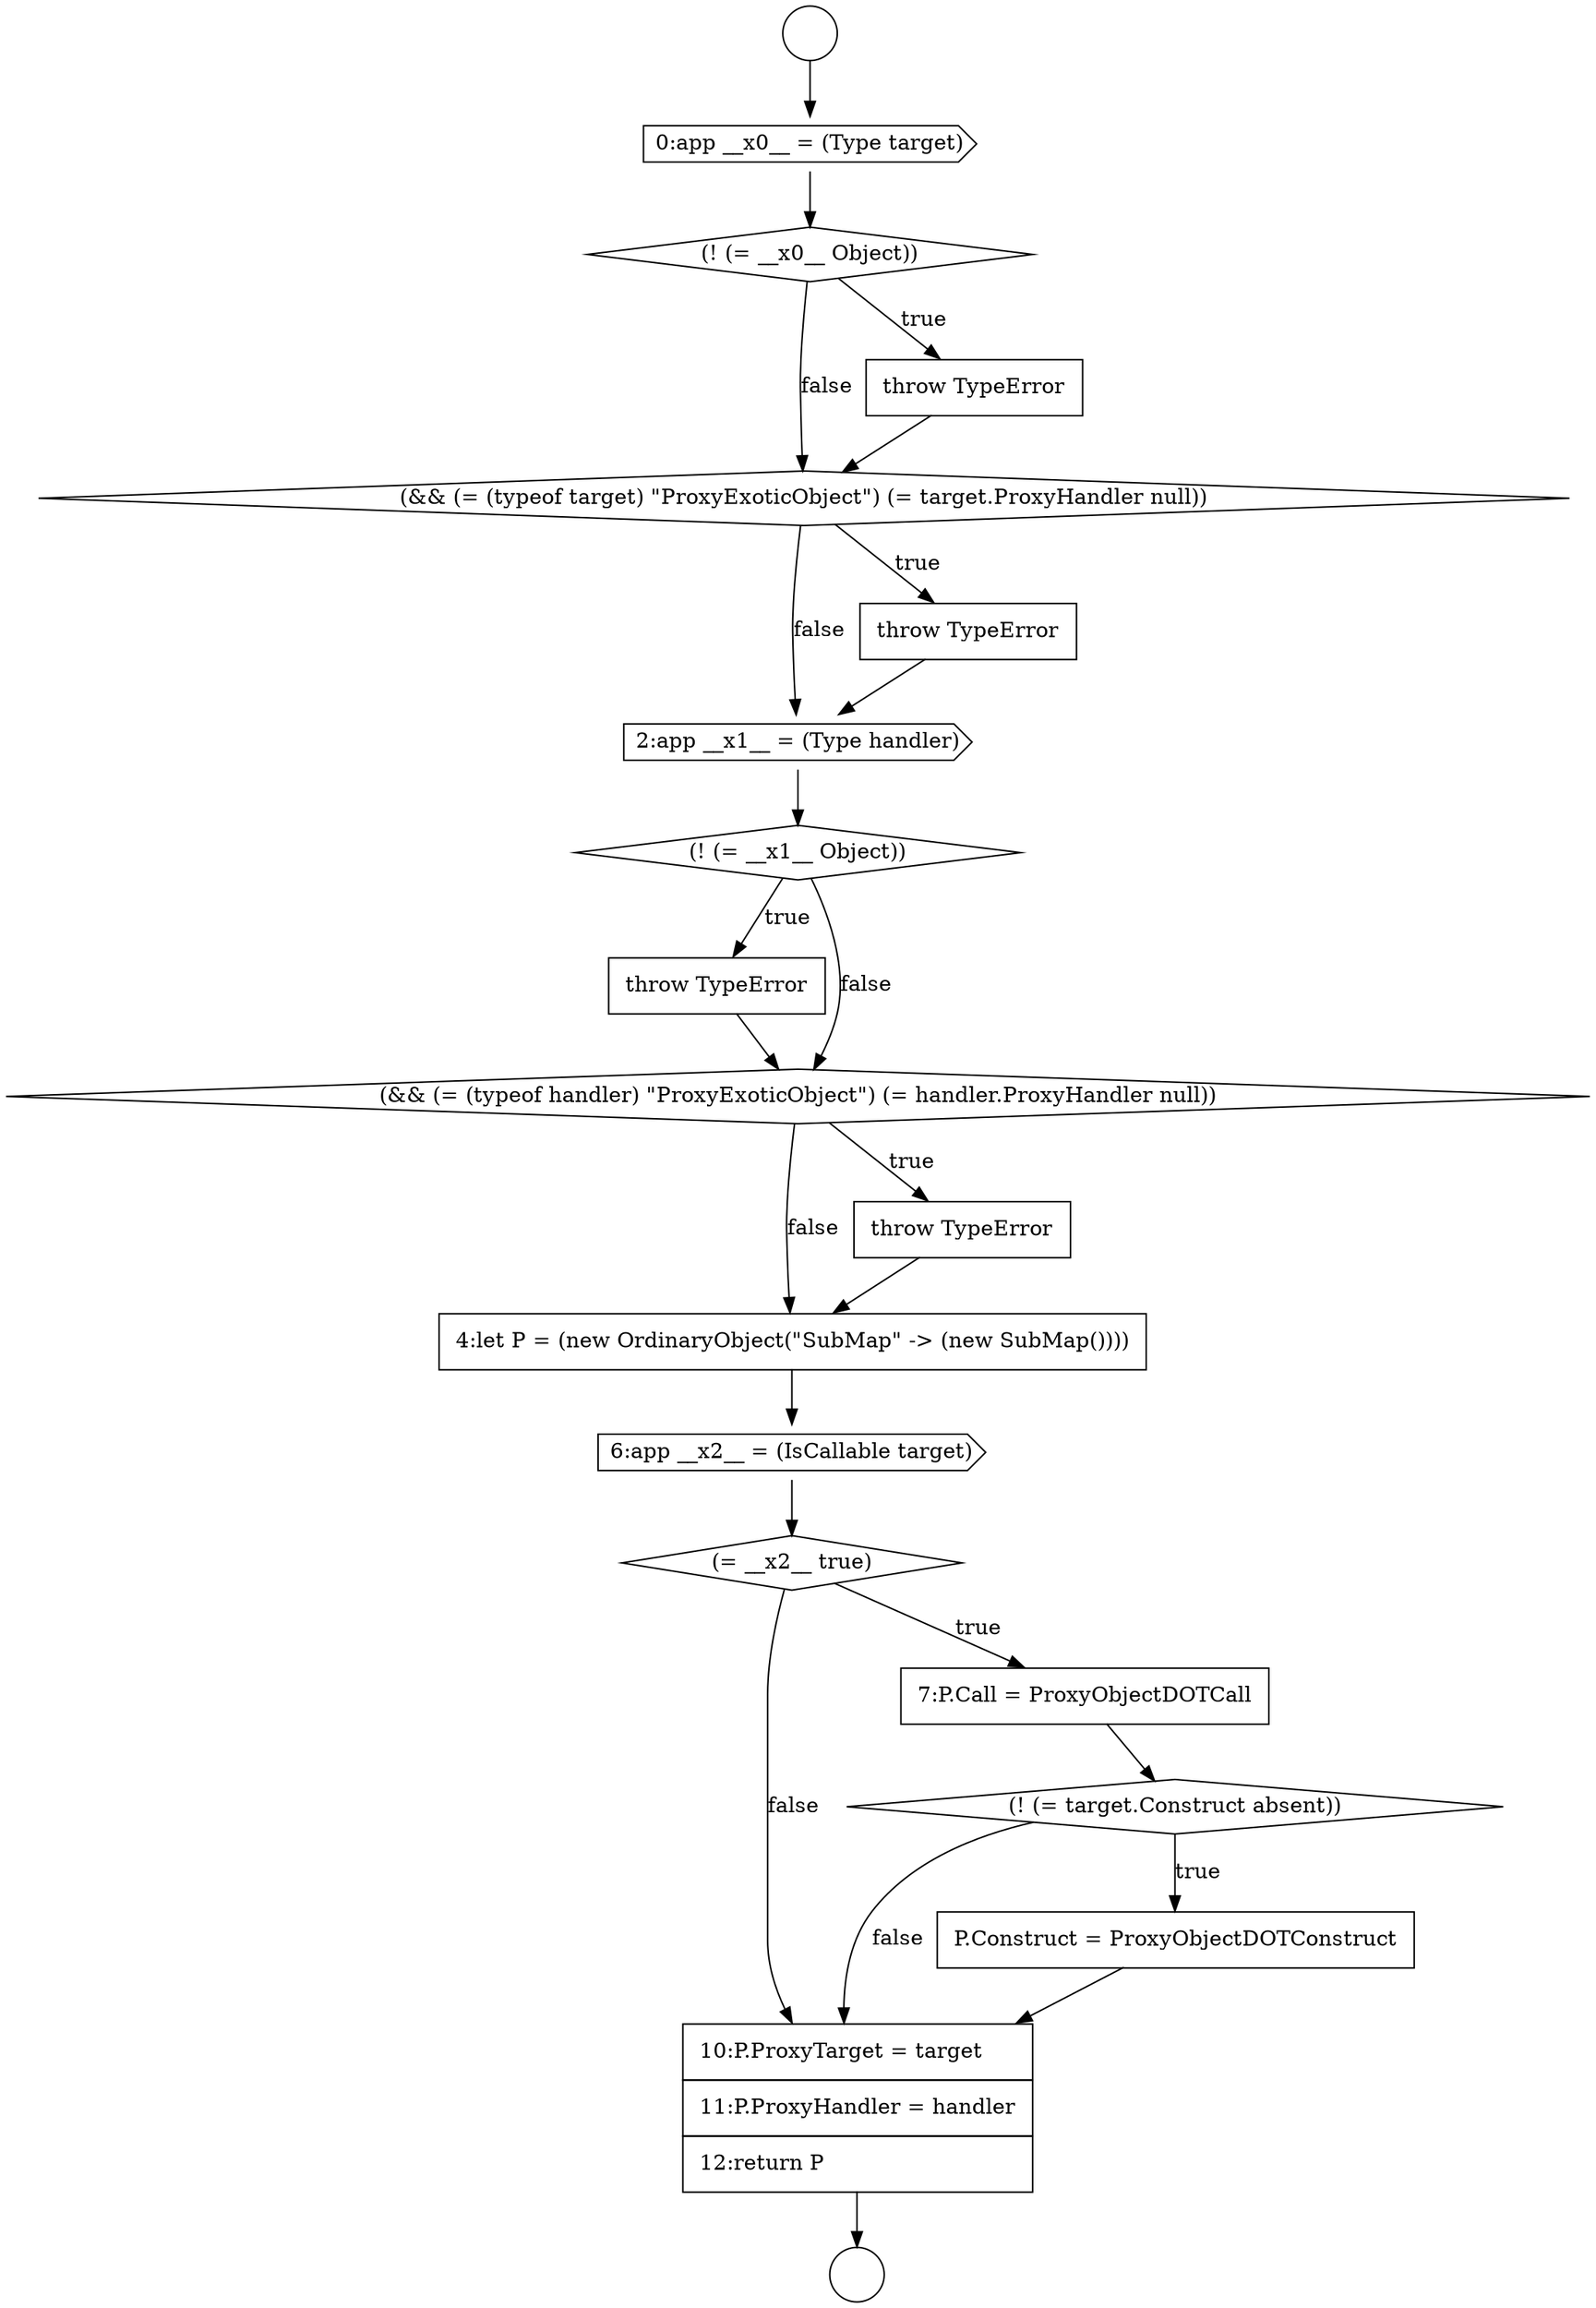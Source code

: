 digraph {
  node3021 [shape=none, margin=0, label=<<font color="black">
    <table border="0" cellborder="1" cellspacing="0" cellpadding="10">
      <tr><td align="left">4:let P = (new OrdinaryObject(&quot;SubMap&quot; -&gt; (new SubMap())))</td></tr>
    </table>
  </font>> color="black" fillcolor="white" style=filled]
  node3012 [shape=diamond, label=<<font color="black">(! (= __x0__ Object))</font>> color="black" fillcolor="white" style=filled]
  node3017 [shape=diamond, label=<<font color="black">(! (= __x1__ Object))</font>> color="black" fillcolor="white" style=filled]
  node3014 [shape=diamond, label=<<font color="black">(&amp;&amp; (= (typeof target) &quot;ProxyExoticObject&quot;) (= target.ProxyHandler null))</font>> color="black" fillcolor="white" style=filled]
  node3011 [shape=cds, label=<<font color="black">0:app __x0__ = (Type target)</font>> color="black" fillcolor="white" style=filled]
  node3022 [shape=cds, label=<<font color="black">6:app __x2__ = (IsCallable target)</font>> color="black" fillcolor="white" style=filled]
  node3018 [shape=none, margin=0, label=<<font color="black">
    <table border="0" cellborder="1" cellspacing="0" cellpadding="10">
      <tr><td align="left">throw TypeError</td></tr>
    </table>
  </font>> color="black" fillcolor="white" style=filled]
  node3010 [shape=circle label=" " color="black" fillcolor="white" style=filled]
  node3023 [shape=diamond, label=<<font color="black">(= __x2__ true)</font>> color="black" fillcolor="white" style=filled]
  node3027 [shape=none, margin=0, label=<<font color="black">
    <table border="0" cellborder="1" cellspacing="0" cellpadding="10">
      <tr><td align="left">10:P.ProxyTarget = target</td></tr>
      <tr><td align="left">11:P.ProxyHandler = handler</td></tr>
      <tr><td align="left">12:return P</td></tr>
    </table>
  </font>> color="black" fillcolor="white" style=filled]
  node3016 [shape=cds, label=<<font color="black">2:app __x1__ = (Type handler)</font>> color="black" fillcolor="white" style=filled]
  node3009 [shape=circle label=" " color="black" fillcolor="white" style=filled]
  node3024 [shape=none, margin=0, label=<<font color="black">
    <table border="0" cellborder="1" cellspacing="0" cellpadding="10">
      <tr><td align="left">7:P.Call = ProxyObjectDOTCall</td></tr>
    </table>
  </font>> color="black" fillcolor="white" style=filled]
  node3015 [shape=none, margin=0, label=<<font color="black">
    <table border="0" cellborder="1" cellspacing="0" cellpadding="10">
      <tr><td align="left">throw TypeError</td></tr>
    </table>
  </font>> color="black" fillcolor="white" style=filled]
  node3013 [shape=none, margin=0, label=<<font color="black">
    <table border="0" cellborder="1" cellspacing="0" cellpadding="10">
      <tr><td align="left">throw TypeError</td></tr>
    </table>
  </font>> color="black" fillcolor="white" style=filled]
  node3019 [shape=diamond, label=<<font color="black">(&amp;&amp; (= (typeof handler) &quot;ProxyExoticObject&quot;) (= handler.ProxyHandler null))</font>> color="black" fillcolor="white" style=filled]
  node3026 [shape=none, margin=0, label=<<font color="black">
    <table border="0" cellborder="1" cellspacing="0" cellpadding="10">
      <tr><td align="left">P.Construct = ProxyObjectDOTConstruct</td></tr>
    </table>
  </font>> color="black" fillcolor="white" style=filled]
  node3025 [shape=diamond, label=<<font color="black">(! (= target.Construct absent))</font>> color="black" fillcolor="white" style=filled]
  node3020 [shape=none, margin=0, label=<<font color="black">
    <table border="0" cellborder="1" cellspacing="0" cellpadding="10">
      <tr><td align="left">throw TypeError</td></tr>
    </table>
  </font>> color="black" fillcolor="white" style=filled]
  node3022 -> node3023 [ color="black"]
  node3014 -> node3015 [label=<<font color="black">true</font>> color="black"]
  node3014 -> node3016 [label=<<font color="black">false</font>> color="black"]
  node3013 -> node3014 [ color="black"]
  node3011 -> node3012 [ color="black"]
  node3019 -> node3020 [label=<<font color="black">true</font>> color="black"]
  node3019 -> node3021 [label=<<font color="black">false</font>> color="black"]
  node3018 -> node3019 [ color="black"]
  node3025 -> node3026 [label=<<font color="black">true</font>> color="black"]
  node3025 -> node3027 [label=<<font color="black">false</font>> color="black"]
  node3021 -> node3022 [ color="black"]
  node3012 -> node3013 [label=<<font color="black">true</font>> color="black"]
  node3012 -> node3014 [label=<<font color="black">false</font>> color="black"]
  node3015 -> node3016 [ color="black"]
  node3017 -> node3018 [label=<<font color="black">true</font>> color="black"]
  node3017 -> node3019 [label=<<font color="black">false</font>> color="black"]
  node3027 -> node3010 [ color="black"]
  node3016 -> node3017 [ color="black"]
  node3026 -> node3027 [ color="black"]
  node3023 -> node3024 [label=<<font color="black">true</font>> color="black"]
  node3023 -> node3027 [label=<<font color="black">false</font>> color="black"]
  node3020 -> node3021 [ color="black"]
  node3024 -> node3025 [ color="black"]
  node3009 -> node3011 [ color="black"]
}
